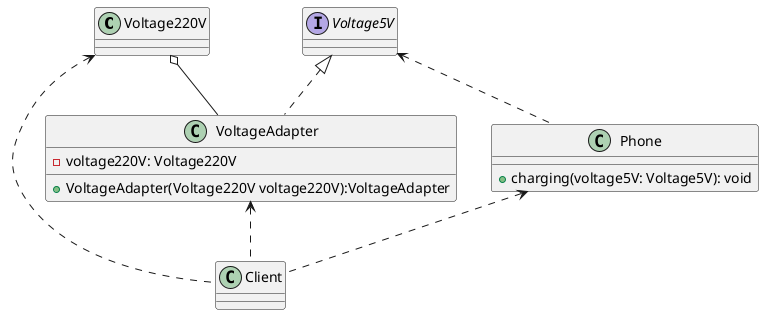 @startuml

class Voltage220V
{

}

interface Voltage5V {

}

class VoltageAdapter {
    - voltage220V: Voltage220V
    + VoltageAdapter(Voltage220V voltage220V):VoltageAdapter
}


Voltage220V o-- VoltageAdapter
Voltage5V <|.. VoltageAdapter


class Phone {
    + charging(voltage5V: Voltage5V): void
}

Voltage5V <.. Phone


class Client {

}

Phone <.. Client
VoltageAdapter <.. Client
Voltage220V <.. Client
@enduml